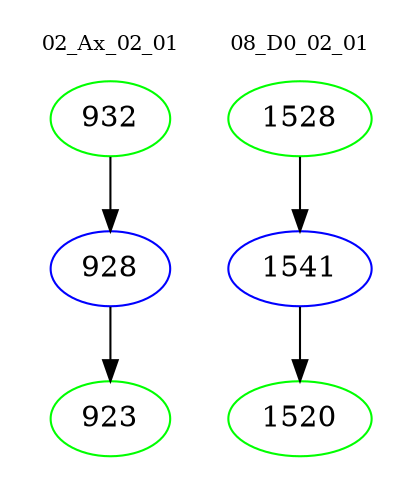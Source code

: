 digraph{
subgraph cluster_0 {
color = white
label = "02_Ax_02_01";
fontsize=10;
T0_932 [label="932", color="green"]
T0_932 -> T0_928 [color="black"]
T0_928 [label="928", color="blue"]
T0_928 -> T0_923 [color="black"]
T0_923 [label="923", color="green"]
}
subgraph cluster_1 {
color = white
label = "08_D0_02_01";
fontsize=10;
T1_1528 [label="1528", color="green"]
T1_1528 -> T1_1541 [color="black"]
T1_1541 [label="1541", color="blue"]
T1_1541 -> T1_1520 [color="black"]
T1_1520 [label="1520", color="green"]
}
}

